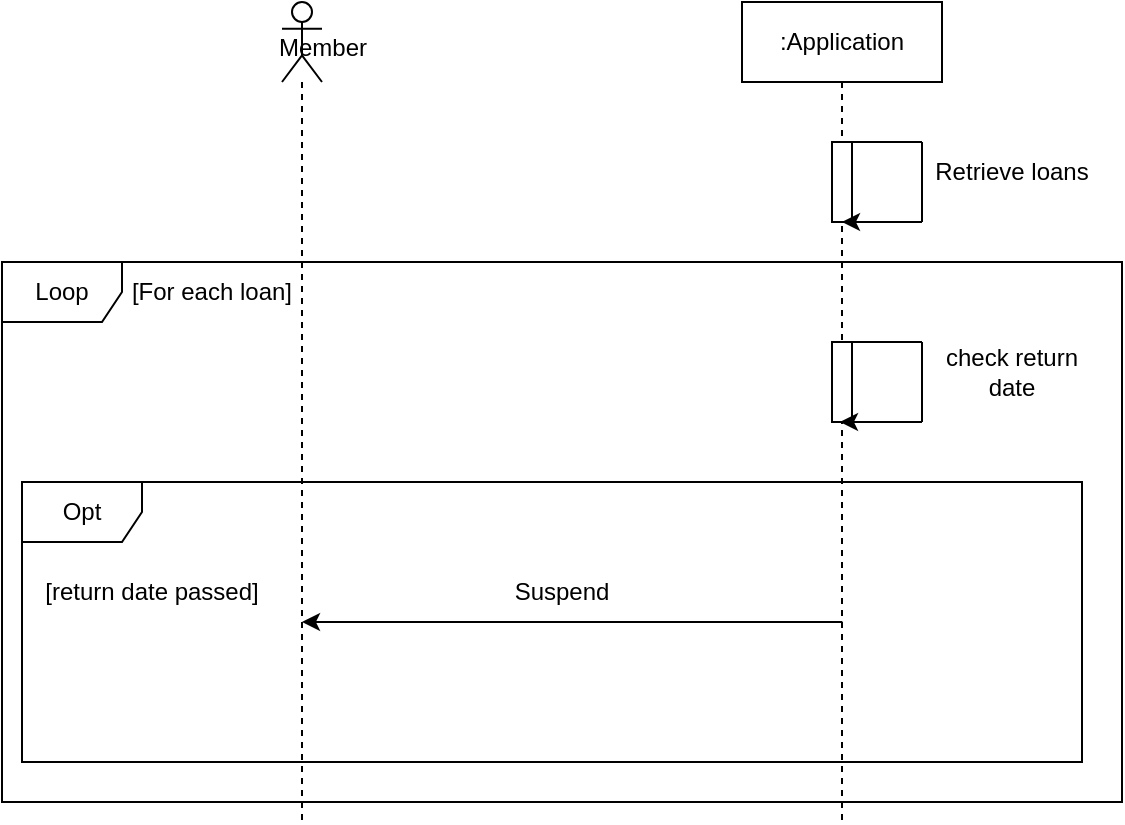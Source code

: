 <mxfile version="28.1.2">
  <diagram name="Page-1" id="lNRDZzCoxE-kFTazcw0e">
    <mxGraphModel dx="546" dy="979" grid="1" gridSize="10" guides="1" tooltips="1" connect="1" arrows="1" fold="1" page="1" pageScale="1" pageWidth="850" pageHeight="1100" math="0" shadow="0">
      <root>
        <mxCell id="0" />
        <mxCell id="1" parent="0" />
        <mxCell id="TzptKB8ItkoaMgzvv8J2-1" value="" style="shape=umlLifeline;perimeter=lifelinePerimeter;whiteSpace=wrap;html=1;container=1;dropTarget=0;collapsible=0;recursiveResize=0;outlineConnect=0;portConstraint=eastwest;newEdgeStyle={&quot;curved&quot;:0,&quot;rounded&quot;:0};participant=umlActor;" vertex="1" parent="1">
          <mxGeometry x="160" y="190" width="20" height="410" as="geometry" />
        </mxCell>
        <mxCell id="TzptKB8ItkoaMgzvv8J2-2" value="Member" style="text;html=1;align=center;verticalAlign=middle;resizable=0;points=[];autosize=1;strokeColor=none;fillColor=none;" vertex="1" parent="1">
          <mxGeometry x="145" y="198" width="70" height="30" as="geometry" />
        </mxCell>
        <mxCell id="TzptKB8ItkoaMgzvv8J2-3" value=":Application" style="shape=umlLifeline;perimeter=lifelinePerimeter;whiteSpace=wrap;html=1;container=1;dropTarget=0;collapsible=0;recursiveResize=0;outlineConnect=0;portConstraint=eastwest;newEdgeStyle={&quot;curved&quot;:0,&quot;rounded&quot;:0};" vertex="1" parent="1">
          <mxGeometry x="390" y="190" width="100" height="410" as="geometry" />
        </mxCell>
        <mxCell id="TzptKB8ItkoaMgzvv8J2-5" value="" style="html=1;points=[[0,0,0,0,5],[0,1,0,0,-5],[1,0,0,0,5],[1,1,0,0,-5]];perimeter=orthogonalPerimeter;outlineConnect=0;targetShapes=umlLifeline;portConstraint=eastwest;newEdgeStyle={&quot;curved&quot;:0,&quot;rounded&quot;:0};" vertex="1" parent="TzptKB8ItkoaMgzvv8J2-3">
          <mxGeometry x="45" y="70" width="10" height="40" as="geometry" />
        </mxCell>
        <mxCell id="TzptKB8ItkoaMgzvv8J2-6" value="" style="endArrow=none;html=1;rounded=0;" edge="1" parent="1">
          <mxGeometry width="50" height="50" relative="1" as="geometry">
            <mxPoint x="480" y="260" as="sourcePoint" />
            <mxPoint x="440" y="260" as="targetPoint" />
          </mxGeometry>
        </mxCell>
        <mxCell id="TzptKB8ItkoaMgzvv8J2-7" value="" style="endArrow=none;html=1;rounded=0;" edge="1" parent="1">
          <mxGeometry width="50" height="50" relative="1" as="geometry">
            <mxPoint x="480" y="260" as="sourcePoint" />
            <mxPoint x="480" y="300" as="targetPoint" />
          </mxGeometry>
        </mxCell>
        <mxCell id="TzptKB8ItkoaMgzvv8J2-8" value="" style="endArrow=classic;html=1;rounded=0;startArrow=none;startFill=0;endFill=1;" edge="1" parent="1" target="TzptKB8ItkoaMgzvv8J2-3">
          <mxGeometry width="50" height="50" relative="1" as="geometry">
            <mxPoint x="480" y="300" as="sourcePoint" />
            <mxPoint x="470" y="310" as="targetPoint" />
          </mxGeometry>
        </mxCell>
        <mxCell id="TzptKB8ItkoaMgzvv8J2-9" value="Retrieve loans" style="text;html=1;align=center;verticalAlign=middle;whiteSpace=wrap;rounded=0;" vertex="1" parent="1">
          <mxGeometry x="480" y="260" width="90" height="30" as="geometry" />
        </mxCell>
        <mxCell id="TzptKB8ItkoaMgzvv8J2-10" value="Loop" style="shape=umlFrame;whiteSpace=wrap;html=1;pointerEvents=0;" vertex="1" parent="1">
          <mxGeometry x="20" y="320" width="560" height="270" as="geometry" />
        </mxCell>
        <mxCell id="TzptKB8ItkoaMgzvv8J2-12" value="[For each loan]" style="text;html=1;align=center;verticalAlign=middle;whiteSpace=wrap;rounded=0;" vertex="1" parent="1">
          <mxGeometry x="80" y="320" width="90" height="30" as="geometry" />
        </mxCell>
        <mxCell id="TzptKB8ItkoaMgzvv8J2-13" value="" style="html=1;points=[[0,0,0,0,5],[0,1,0,0,-5],[1,0,0,0,5],[1,1,0,0,-5]];perimeter=orthogonalPerimeter;outlineConnect=0;targetShapes=umlLifeline;portConstraint=eastwest;newEdgeStyle={&quot;curved&quot;:0,&quot;rounded&quot;:0};" vertex="1" parent="1">
          <mxGeometry x="435" y="360" width="10" height="40" as="geometry" />
        </mxCell>
        <mxCell id="TzptKB8ItkoaMgzvv8J2-14" value="" style="endArrow=none;html=1;rounded=0;" edge="1" parent="1">
          <mxGeometry width="50" height="50" relative="1" as="geometry">
            <mxPoint x="480" y="360" as="sourcePoint" />
            <mxPoint x="440" y="360" as="targetPoint" />
          </mxGeometry>
        </mxCell>
        <mxCell id="TzptKB8ItkoaMgzvv8J2-15" value="" style="endArrow=none;html=1;rounded=0;" edge="1" parent="1">
          <mxGeometry width="50" height="50" relative="1" as="geometry">
            <mxPoint x="480" y="360" as="sourcePoint" />
            <mxPoint x="480" y="400" as="targetPoint" />
          </mxGeometry>
        </mxCell>
        <mxCell id="TzptKB8ItkoaMgzvv8J2-16" value="" style="endArrow=classic;html=1;rounded=0;startArrow=none;startFill=0;endFill=1;" edge="1" parent="1">
          <mxGeometry width="50" height="50" relative="1" as="geometry">
            <mxPoint x="480" y="400" as="sourcePoint" />
            <mxPoint x="439" y="400" as="targetPoint" />
          </mxGeometry>
        </mxCell>
        <mxCell id="TzptKB8ItkoaMgzvv8J2-17" value="check return date" style="text;html=1;align=center;verticalAlign=middle;whiteSpace=wrap;rounded=0;" vertex="1" parent="1">
          <mxGeometry x="480" y="360" width="90" height="30" as="geometry" />
        </mxCell>
        <mxCell id="TzptKB8ItkoaMgzvv8J2-18" value="Opt" style="shape=umlFrame;whiteSpace=wrap;html=1;pointerEvents=0;" vertex="1" parent="1">
          <mxGeometry x="30" y="430" width="530" height="140" as="geometry" />
        </mxCell>
        <mxCell id="TzptKB8ItkoaMgzvv8J2-19" value="[return date passed]" style="text;html=1;align=center;verticalAlign=middle;whiteSpace=wrap;rounded=0;" vertex="1" parent="1">
          <mxGeometry x="40" y="470" width="110" height="30" as="geometry" />
        </mxCell>
        <mxCell id="TzptKB8ItkoaMgzvv8J2-20" value="" style="endArrow=classic;html=1;rounded=0;" edge="1" parent="1">
          <mxGeometry width="50" height="50" relative="1" as="geometry">
            <mxPoint x="440.18" y="500.0" as="sourcePoint" />
            <mxPoint x="170.004" y="500.0" as="targetPoint" />
          </mxGeometry>
        </mxCell>
        <mxCell id="TzptKB8ItkoaMgzvv8J2-21" value="Suspend" style="text;html=1;align=center;verticalAlign=middle;whiteSpace=wrap;rounded=0;" vertex="1" parent="1">
          <mxGeometry x="270" y="470" width="60" height="30" as="geometry" />
        </mxCell>
      </root>
    </mxGraphModel>
  </diagram>
</mxfile>
